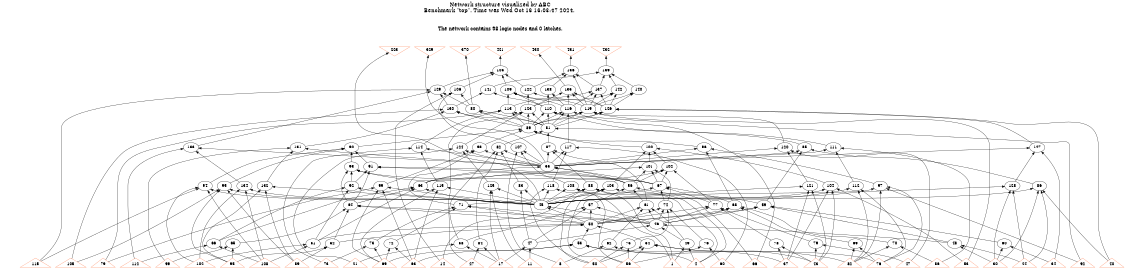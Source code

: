# Network structure generated by ABC

digraph network {
size = "7.5,10";
center = true;
edge [dir = back];

{
  node [shape = plaintext];
  edge [style = invis];
  LevelTitle1 [label=""];
  LevelTitle2 [label=""];
  Level11 [label = ""];
  Level10 [label = ""];
  Level9 [label = ""];
  Level8 [label = ""];
  Level7 [label = ""];
  Level6 [label = ""];
  Level5 [label = ""];
  Level4 [label = ""];
  Level3 [label = ""];
  Level2 [label = ""];
  Level1 [label = ""];
  Level0 [label = ""];
  LevelTitle1 ->  LevelTitle2 ->  Level11 ->  Level10 ->  Level9 ->  Level8 ->  Level7 ->  Level6 ->  Level5 ->  Level4 ->  Level3 ->  Level2 ->  Level1 ->  Level0;
}

{
  rank = same;
  LevelTitle1;
  title1 [shape=plaintext,
          fontsize=20,
          fontname = "Times-Roman",
          label="Network structure visualized by ABC\nBenchmark \"top\". Time was Wed Oct 16 16:03:47 2024. "
         ];
}

{
  rank = same;
  LevelTitle2;
  title2 [shape=plaintext,
          fontsize=18,
          fontname = "Times-Roman",
          label="The network contains 98 logic nodes and 0 latches.\n"
         ];
}

{
  rank = same;
  Level11;
  Node37 [label = "223", shape = invtriangle, color = coral, fillcolor = coral];
  Node38 [label = "329", shape = invtriangle, color = coral, fillcolor = coral];
  Node39 [label = "370", shape = invtriangle, color = coral, fillcolor = coral];
  Node40 [label = "421", shape = invtriangle, color = coral, fillcolor = coral];
  Node41 [label = "430", shape = invtriangle, color = coral, fillcolor = coral];
  Node42 [label = "431", shape = invtriangle, color = coral, fillcolor = coral];
  Node43 [label = "432", shape = invtriangle, color = coral, fillcolor = coral];
}

{
  rank = same;
  Level10;
  Node105 [label = "105\n", shape = ellipse];
  Node136 [label = "136\n", shape = ellipse];
  Node139 [label = "139\n", shape = ellipse];
}

{
  rank = same;
  Level9;
  Node106 [label = "106\n", shape = ellipse];
  Node109 [label = "109\n", shape = ellipse];
  Node122 [label = "122\n", shape = ellipse];
  Node129 [label = "129\n", shape = ellipse];
  Node135 [label = "135\n", shape = ellipse];
  Node137 [label = "137\n", shape = ellipse];
  Node138 [label = "138\n", shape = ellipse];
  Node140 [label = "140\n", shape = ellipse];
  Node141 [label = "141\n", shape = ellipse];
  Node142 [label = "142\n", shape = ellipse];
}

{
  rank = same;
  Level8;
  Node80 [label = "80\n", shape = ellipse];
  Node110 [label = "110\n", shape = ellipse];
  Node113 [label = "113\n", shape = ellipse];
  Node116 [label = "116\n", shape = ellipse];
  Node119 [label = "119\n", shape = ellipse];
  Node123 [label = "123\n", shape = ellipse];
  Node126 [label = "126\n", shape = ellipse];
  Node130 [label = "130\n", shape = ellipse];
}

{
  rank = same;
  Level7;
  Node81 [label = "81\n", shape = ellipse];
  Node89 [label = "89\n", shape = ellipse];
}

{
  rank = same;
  Level6;
  Node82 [label = "82\n", shape = ellipse];
  Node85 [label = "85\n", shape = ellipse];
  Node87 [label = "87\n", shape = ellipse];
  Node90 [label = "90\n", shape = ellipse];
  Node96 [label = "96\n", shape = ellipse];
  Node98 [label = "98\n", shape = ellipse];
  Node100 [label = "100\n", shape = ellipse];
  Node107 [label = "107\n", shape = ellipse];
  Node111 [label = "111\n", shape = ellipse];
  Node114 [label = "114\n", shape = ellipse];
  Node117 [label = "117\n", shape = ellipse];
  Node120 [label = "120\n", shape = ellipse];
  Node124 [label = "124\n", shape = ellipse];
  Node127 [label = "127\n", shape = ellipse];
  Node131 [label = "131\n", shape = ellipse];
  Node133 [label = "133\n", shape = ellipse];
}

{
  rank = same;
  Level5;
  Node55 [label = "55\n", shape = ellipse];
  Node91 [label = "91\n", shape = ellipse];
  Node93 [label = "93\n", shape = ellipse];
  Node101 [label = "101\n", shape = ellipse];
  Node102 [label = "102\n", shape = ellipse];
}

{
  rank = same;
  Level4;
  Node56 [label = "56\n", shape = ellipse];
  Node63 [label = "63\n", shape = ellipse];
  Node67 [label = "67\n", shape = ellipse];
  Node83 [label = "83\n", shape = ellipse];
  Node86 [label = "86\n", shape = ellipse];
  Node88 [label = "88\n", shape = ellipse];
  Node92 [label = "92\n", shape = ellipse];
  Node94 [label = "94\n", shape = ellipse];
  Node95 [label = "95\n", shape = ellipse];
  Node97 [label = "97\n", shape = ellipse];
  Node99 [label = "99\n", shape = ellipse];
  Node103 [label = "103\n", shape = ellipse];
  Node104 [label = "104\n", shape = ellipse];
  Node108 [label = "108\n", shape = ellipse];
  Node112 [label = "112\n", shape = ellipse];
  Node115 [label = "115\n", shape = ellipse];
  Node118 [label = "118\n", shape = ellipse];
  Node121 [label = "121\n", shape = ellipse];
  Node125 [label = "125\n", shape = ellipse];
  Node128 [label = "128\n", shape = ellipse];
  Node132 [label = "132\n", shape = ellipse];
  Node134 [label = "134\n", shape = ellipse];
}

{
  rank = same;
  Level3;
  Node45 [label = "45\n", shape = ellipse];
  Node57 [label = "57\n", shape = ellipse];
  Node59 [label = "59\n", shape = ellipse];
  Node61 [label = "61\n", shape = ellipse];
  Node64 [label = "64\n", shape = ellipse];
  Node68 [label = "68\n", shape = ellipse];
  Node71 [label = "71\n", shape = ellipse];
  Node74 [label = "74\n", shape = ellipse];
  Node77 [label = "77\n", shape = ellipse];
}

{
  rank = same;
  Level2;
  Node46 [label = "46\n", shape = ellipse];
  Node50 [label = "50\n", shape = ellipse];
}

{
  rank = same;
  Level1;
  Node47 [label = "47\n", shape = ellipse];
  Node48 [label = "48\n", shape = ellipse];
  Node49 [label = "49\n", shape = ellipse];
  Node51 [label = "51\n", shape = ellipse];
  Node52 [label = "52\n", shape = ellipse];
  Node53 [label = "53\n", shape = ellipse];
  Node54 [label = "54\n", shape = ellipse];
  Node58 [label = "58\n", shape = ellipse];
  Node60 [label = "60\n", shape = ellipse];
  Node62 [label = "62\n", shape = ellipse];
  Node65 [label = "65\n", shape = ellipse];
  Node66 [label = "66\n", shape = ellipse];
  Node69 [label = "69\n", shape = ellipse];
  Node70 [label = "70\n", shape = ellipse];
  Node72 [label = "72\n", shape = ellipse];
  Node73 [label = "73\n", shape = ellipse];
  Node75 [label = "75\n", shape = ellipse];
  Node76 [label = "76\n", shape = ellipse];
  Node78 [label = "78\n", shape = ellipse];
  Node79 [label = "79\n", shape = ellipse];
  Node84 [label = "84\n", shape = ellipse];
}

{
  rank = same;
  Level0;
  Node1 [label = "1", shape = triangle, color = coral, fillcolor = coral];
  Node2 [label = "4", shape = triangle, color = coral, fillcolor = coral];
  Node3 [label = "8", shape = triangle, color = coral, fillcolor = coral];
  Node4 [label = "11", shape = triangle, color = coral, fillcolor = coral];
  Node5 [label = "14", shape = triangle, color = coral, fillcolor = coral];
  Node6 [label = "17", shape = triangle, color = coral, fillcolor = coral];
  Node7 [label = "21", shape = triangle, color = coral, fillcolor = coral];
  Node8 [label = "24", shape = triangle, color = coral, fillcolor = coral];
  Node9 [label = "27", shape = triangle, color = coral, fillcolor = coral];
  Node10 [label = "30", shape = triangle, color = coral, fillcolor = coral];
  Node11 [label = "34", shape = triangle, color = coral, fillcolor = coral];
  Node12 [label = "37", shape = triangle, color = coral, fillcolor = coral];
  Node13 [label = "40", shape = triangle, color = coral, fillcolor = coral];
  Node14 [label = "43", shape = triangle, color = coral, fillcolor = coral];
  Node15 [label = "47", shape = triangle, color = coral, fillcolor = coral];
  Node16 [label = "50", shape = triangle, color = coral, fillcolor = coral];
  Node17 [label = "53", shape = triangle, color = coral, fillcolor = coral];
  Node18 [label = "56", shape = triangle, color = coral, fillcolor = coral];
  Node19 [label = "60", shape = triangle, color = coral, fillcolor = coral];
  Node20 [label = "63", shape = triangle, color = coral, fillcolor = coral];
  Node21 [label = "66", shape = triangle, color = coral, fillcolor = coral];
  Node22 [label = "69", shape = triangle, color = coral, fillcolor = coral];
  Node23 [label = "73", shape = triangle, color = coral, fillcolor = coral];
  Node24 [label = "76", shape = triangle, color = coral, fillcolor = coral];
  Node25 [label = "79", shape = triangle, color = coral, fillcolor = coral];
  Node26 [label = "82", shape = triangle, color = coral, fillcolor = coral];
  Node27 [label = "86", shape = triangle, color = coral, fillcolor = coral];
  Node28 [label = "89", shape = triangle, color = coral, fillcolor = coral];
  Node29 [label = "92", shape = triangle, color = coral, fillcolor = coral];
  Node30 [label = "95", shape = triangle, color = coral, fillcolor = coral];
  Node31 [label = "99", shape = triangle, color = coral, fillcolor = coral];
  Node32 [label = "102", shape = triangle, color = coral, fillcolor = coral];
  Node33 [label = "105", shape = triangle, color = coral, fillcolor = coral];
  Node34 [label = "108", shape = triangle, color = coral, fillcolor = coral];
  Node35 [label = "112", shape = triangle, color = coral, fillcolor = coral];
  Node36 [label = "115", shape = triangle, color = coral, fillcolor = coral];
}

title1 -> title2 [style = invis];
title2 -> Node37 [style = invis];
title2 -> Node38 [style = invis];
title2 -> Node39 [style = invis];
title2 -> Node40 [style = invis];
title2 -> Node41 [style = invis];
title2 -> Node42 [style = invis];
title2 -> Node43 [style = invis];
Node37 -> Node38 [style = invis];
Node38 -> Node39 [style = invis];
Node39 -> Node40 [style = invis];
Node40 -> Node41 [style = invis];
Node41 -> Node42 [style = invis];
Node42 -> Node43 [style = invis];
Node37 -> Node45 [style = solid];
Node38 -> Node55 [style = solid];
Node39 -> Node80 [style = solid];
Node40 -> Node105 [style = solid];
Node41 -> Node135 [style = solid];
Node42 -> Node136 [style = solid];
Node43 -> Node139 [style = solid];
Node45 -> Node46 [style = solid];
Node45 -> Node50 [style = solid];
Node46 -> Node47 [style = solid];
Node46 -> Node48 [style = solid];
Node46 -> Node49 [style = solid];
Node47 -> Node4 [style = solid];
Node47 -> Node6 [style = solid];
Node48 -> Node8 [style = solid];
Node48 -> Node10 [style = solid];
Node49 -> Node1 [style = solid];
Node49 -> Node2 [style = solid];
Node50 -> Node51 [style = solid];
Node50 -> Node52 [style = solid];
Node50 -> Node53 [style = solid];
Node50 -> Node54 [style = solid];
Node51 -> Node32 [style = solid];
Node51 -> Node34 [style = solid];
Node52 -> Node28 [style = solid];
Node52 -> Node30 [style = solid];
Node53 -> Node20 [style = solid];
Node53 -> Node22 [style = solid];
Node53 -> Node24 [style = solid];
Node53 -> Node26 [style = solid];
Node54 -> Node12 [style = solid];
Node54 -> Node14 [style = solid];
Node54 -> Node16 [style = solid];
Node54 -> Node18 [style = solid];
Node55 -> Node56 [style = solid];
Node55 -> Node63 [style = solid];
Node55 -> Node67 [style = solid];
Node56 -> Node57 [style = solid];
Node56 -> Node59 [style = solid];
Node56 -> Node61 [style = solid];
Node57 -> Node46 [style = solid];
Node57 -> Node50 [style = solid];
Node57 -> Node47 [style = solid];
Node57 -> Node58 [style = solid];
Node58 -> Node6 [style = solid];
Node58 -> Node7 [style = solid];
Node59 -> Node46 [style = solid];
Node59 -> Node50 [style = solid];
Node59 -> Node48 [style = solid];
Node59 -> Node60 [style = solid];
Node60 -> Node10 [style = solid];
Node60 -> Node11 [style = solid];
Node61 -> Node46 [style = solid];
Node61 -> Node50 [style = solid];
Node61 -> Node49 [style = solid];
Node61 -> Node62 [style = solid];
Node62 -> Node2 [style = solid];
Node62 -> Node3 [style = solid];
Node63 -> Node45 [style = solid];
Node63 -> Node64 [style = solid];
Node63 -> Node51 [style = solid];
Node63 -> Node66 [style = solid];
Node64 -> Node46 [style = solid];
Node64 -> Node50 [style = solid];
Node64 -> Node52 [style = solid];
Node64 -> Node65 [style = solid];
Node65 -> Node30 [style = solid];
Node65 -> Node31 [style = solid];
Node66 -> Node34 [style = solid];
Node66 -> Node35 [style = solid];
Node67 -> Node68 [style = solid];
Node67 -> Node71 [style = solid];
Node67 -> Node74 [style = solid];
Node67 -> Node77 [style = solid];
Node68 -> Node46 [style = solid];
Node68 -> Node50 [style = solid];
Node68 -> Node69 [style = solid];
Node68 -> Node70 [style = solid];
Node69 -> Node24 [style = solid];
Node69 -> Node26 [style = solid];
Node70 -> Node26 [style = solid];
Node70 -> Node27 [style = solid];
Node71 -> Node46 [style = solid];
Node71 -> Node50 [style = solid];
Node71 -> Node72 [style = solid];
Node71 -> Node73 [style = solid];
Node72 -> Node20 [style = solid];
Node72 -> Node22 [style = solid];
Node73 -> Node22 [style = solid];
Node73 -> Node23 [style = solid];
Node74 -> Node46 [style = solid];
Node74 -> Node50 [style = solid];
Node74 -> Node75 [style = solid];
Node74 -> Node76 [style = solid];
Node75 -> Node16 [style = solid];
Node75 -> Node18 [style = solid];
Node76 -> Node18 [style = solid];
Node76 -> Node19 [style = solid];
Node77 -> Node46 [style = solid];
Node77 -> Node50 [style = solid];
Node77 -> Node78 [style = solid];
Node77 -> Node79 [style = solid];
Node78 -> Node12 [style = solid];
Node78 -> Node14 [style = solid];
Node79 -> Node14 [style = solid];
Node79 -> Node15 [style = solid];
Node80 -> Node81 [style = solid];
Node80 -> Node89 [style = solid];
Node81 -> Node82 [style = solid];
Node81 -> Node85 [style = solid];
Node81 -> Node87 [style = solid];
Node82 -> Node55 [style = solid];
Node82 -> Node83 [style = solid];
Node82 -> Node58 [style = solid];
Node82 -> Node84 [style = solid];
Node83 -> Node45 [style = solid];
Node83 -> Node47 [style = solid];
Node84 -> Node6 [style = solid];
Node84 -> Node9 [style = solid];
Node85 -> Node55 [style = solid];
Node85 -> Node86 [style = solid];
Node85 -> Node59 [style = solid];
Node86 -> Node45 [style = solid];
Node86 -> Node8 [style = solid];
Node86 -> Node10 [style = solid];
Node86 -> Node13 [style = solid];
Node87 -> Node55 [style = solid];
Node87 -> Node88 [style = solid];
Node87 -> Node61 [style = solid];
Node88 -> Node45 [style = solid];
Node88 -> Node1 [style = solid];
Node88 -> Node2 [style = solid];
Node88 -> Node5 [style = solid];
Node89 -> Node90 [style = solid];
Node89 -> Node96 [style = solid];
Node89 -> Node98 [style = solid];
Node89 -> Node100 [style = solid];
Node90 -> Node91 [style = solid];
Node90 -> Node93 [style = solid];
Node90 -> Node94 [style = solid];
Node90 -> Node95 [style = solid];
Node91 -> Node56 [style = solid];
Node91 -> Node92 [style = solid];
Node91 -> Node67 [style = solid];
Node91 -> Node64 [style = solid];
Node92 -> Node45 [style = solid];
Node92 -> Node51 [style = solid];
Node92 -> Node66 [style = solid];
Node93 -> Node56 [style = solid];
Node93 -> Node92 [style = solid];
Node93 -> Node67 [style = solid];
Node93 -> Node64 [style = solid];
Node94 -> Node45 [style = solid];
Node94 -> Node32 [style = solid];
Node94 -> Node34 [style = solid];
Node94 -> Node36 [style = solid];
Node95 -> Node45 [style = solid];
Node95 -> Node28 [style = solid];
Node95 -> Node30 [style = solid];
Node95 -> Node33 [style = solid];
Node96 -> Node55 [style = solid];
Node96 -> Node97 [style = solid];
Node96 -> Node68 [style = solid];
Node97 -> Node45 [style = solid];
Node97 -> Node24 [style = solid];
Node97 -> Node26 [style = solid];
Node97 -> Node29 [style = solid];
Node98 -> Node55 [style = solid];
Node98 -> Node99 [style = solid];
Node98 -> Node71 [style = solid];
Node99 -> Node45 [style = solid];
Node99 -> Node20 [style = solid];
Node99 -> Node22 [style = solid];
Node99 -> Node25 [style = solid];
Node100 -> Node101 [style = solid];
Node100 -> Node102 [style = solid];
Node100 -> Node103 [style = solid];
Node100 -> Node104 [style = solid];
Node101 -> Node56 [style = solid];
Node101 -> Node63 [style = solid];
Node101 -> Node67 [style = solid];
Node101 -> Node74 [style = solid];
Node102 -> Node56 [style = solid];
Node102 -> Node63 [style = solid];
Node102 -> Node67 [style = solid];
Node102 -> Node77 [style = solid];
Node103 -> Node45 [style = solid];
Node103 -> Node16 [style = solid];
Node103 -> Node18 [style = solid];
Node103 -> Node21 [style = solid];
Node104 -> Node45 [style = solid];
Node104 -> Node12 [style = solid];
Node104 -> Node14 [style = solid];
Node104 -> Node17 [style = solid];
Node105 -> Node106 [style = solid];
Node105 -> Node109 [style = solid];
Node105 -> Node122 [style = solid];
Node105 -> Node129 [style = solid];
Node106 -> Node80 [style = solid];
Node106 -> Node107 [style = solid];
Node106 -> Node5 [style = solid];
Node107 -> Node55 [style = solid];
Node107 -> Node108 [style = solid];
Node107 -> Node3 [style = solid];
Node108 -> Node45 [style = solid];
Node108 -> Node1 [style = solid];
Node108 -> Node2 [style = solid];
Node109 -> Node110 [style = solid];
Node109 -> Node113 [style = solid];
Node109 -> Node116 [style = solid];
Node109 -> Node119 [style = solid];
Node110 -> Node81 [style = solid];
Node110 -> Node89 [style = solid];
Node110 -> Node111 [style = solid];
Node110 -> Node29 [style = solid];
Node111 -> Node55 [style = solid];
Node111 -> Node112 [style = solid];
Node111 -> Node27 [style = solid];
Node112 -> Node45 [style = solid];
Node112 -> Node24 [style = solid];
Node112 -> Node26 [style = solid];
Node113 -> Node81 [style = solid];
Node113 -> Node89 [style = solid];
Node113 -> Node114 [style = solid];
Node113 -> Node25 [style = solid];
Node114 -> Node55 [style = solid];
Node114 -> Node115 [style = solid];
Node114 -> Node23 [style = solid];
Node115 -> Node45 [style = solid];
Node115 -> Node20 [style = solid];
Node115 -> Node22 [style = solid];
Node116 -> Node81 [style = solid];
Node116 -> Node89 [style = solid];
Node116 -> Node117 [style = solid];
Node116 -> Node21 [style = solid];
Node117 -> Node55 [style = solid];
Node117 -> Node118 [style = solid];
Node117 -> Node19 [style = solid];
Node118 -> Node45 [style = solid];
Node118 -> Node16 [style = solid];
Node118 -> Node18 [style = solid];
Node119 -> Node81 [style = solid];
Node119 -> Node89 [style = solid];
Node119 -> Node120 [style = solid];
Node119 -> Node17 [style = solid];
Node120 -> Node55 [style = solid];
Node120 -> Node121 [style = solid];
Node120 -> Node15 [style = solid];
Node121 -> Node45 [style = solid];
Node121 -> Node12 [style = solid];
Node121 -> Node14 [style = solid];
Node122 -> Node123 [style = solid];
Node122 -> Node126 [style = solid];
Node123 -> Node81 [style = solid];
Node123 -> Node89 [style = solid];
Node123 -> Node124 [style = solid];
Node123 -> Node9 [style = solid];
Node124 -> Node55 [style = solid];
Node124 -> Node125 [style = solid];
Node124 -> Node7 [style = solid];
Node125 -> Node45 [style = solid];
Node125 -> Node4 [style = solid];
Node125 -> Node6 [style = solid];
Node126 -> Node81 [style = solid];
Node126 -> Node89 [style = solid];
Node126 -> Node127 [style = solid];
Node126 -> Node13 [style = solid];
Node127 -> Node55 [style = solid];
Node127 -> Node128 [style = solid];
Node127 -> Node11 [style = solid];
Node128 -> Node45 [style = solid];
Node128 -> Node8 [style = solid];
Node128 -> Node10 [style = solid];
Node129 -> Node80 [style = solid];
Node129 -> Node130 [style = solid];
Node129 -> Node133 [style = solid];
Node129 -> Node36 [style = solid];
Node130 -> Node81 [style = solid];
Node130 -> Node89 [style = solid];
Node130 -> Node131 [style = solid];
Node130 -> Node33 [style = solid];
Node131 -> Node55 [style = solid];
Node131 -> Node132 [style = solid];
Node131 -> Node31 [style = solid];
Node132 -> Node45 [style = solid];
Node132 -> Node28 [style = solid];
Node132 -> Node30 [style = solid];
Node133 -> Node55 [style = solid];
Node133 -> Node134 [style = solid];
Node133 -> Node35 [style = solid];
Node134 -> Node45 [style = solid];
Node134 -> Node32 [style = solid];
Node134 -> Node34 [style = solid];
Node135 -> Node116 [style = solid];
Node135 -> Node119 [style = solid];
Node135 -> Node123 [style = solid];
Node135 -> Node126 [style = solid];
Node136 -> Node122 [style = solid];
Node136 -> Node137 [style = solid];
Node136 -> Node138 [style = solid];
Node136 -> Node119 [style = solid];
Node137 -> Node113 [style = solid];
Node137 -> Node116 [style = solid];
Node137 -> Node119 [style = solid];
Node137 -> Node126 [style = solid];
Node138 -> Node110 [style = solid];
Node138 -> Node116 [style = solid];
Node139 -> Node140 [style = solid];
Node139 -> Node137 [style = solid];
Node139 -> Node141 [style = solid];
Node139 -> Node142 [style = solid];
Node140 -> Node119 [style = solid];
Node140 -> Node126 [style = solid];
Node141 -> Node110 [style = solid];
Node141 -> Node130 [style = solid];
Node142 -> Node119 [style = solid];
Node142 -> Node123 [style = solid];
Node142 -> Node126 [style = solid];
}

